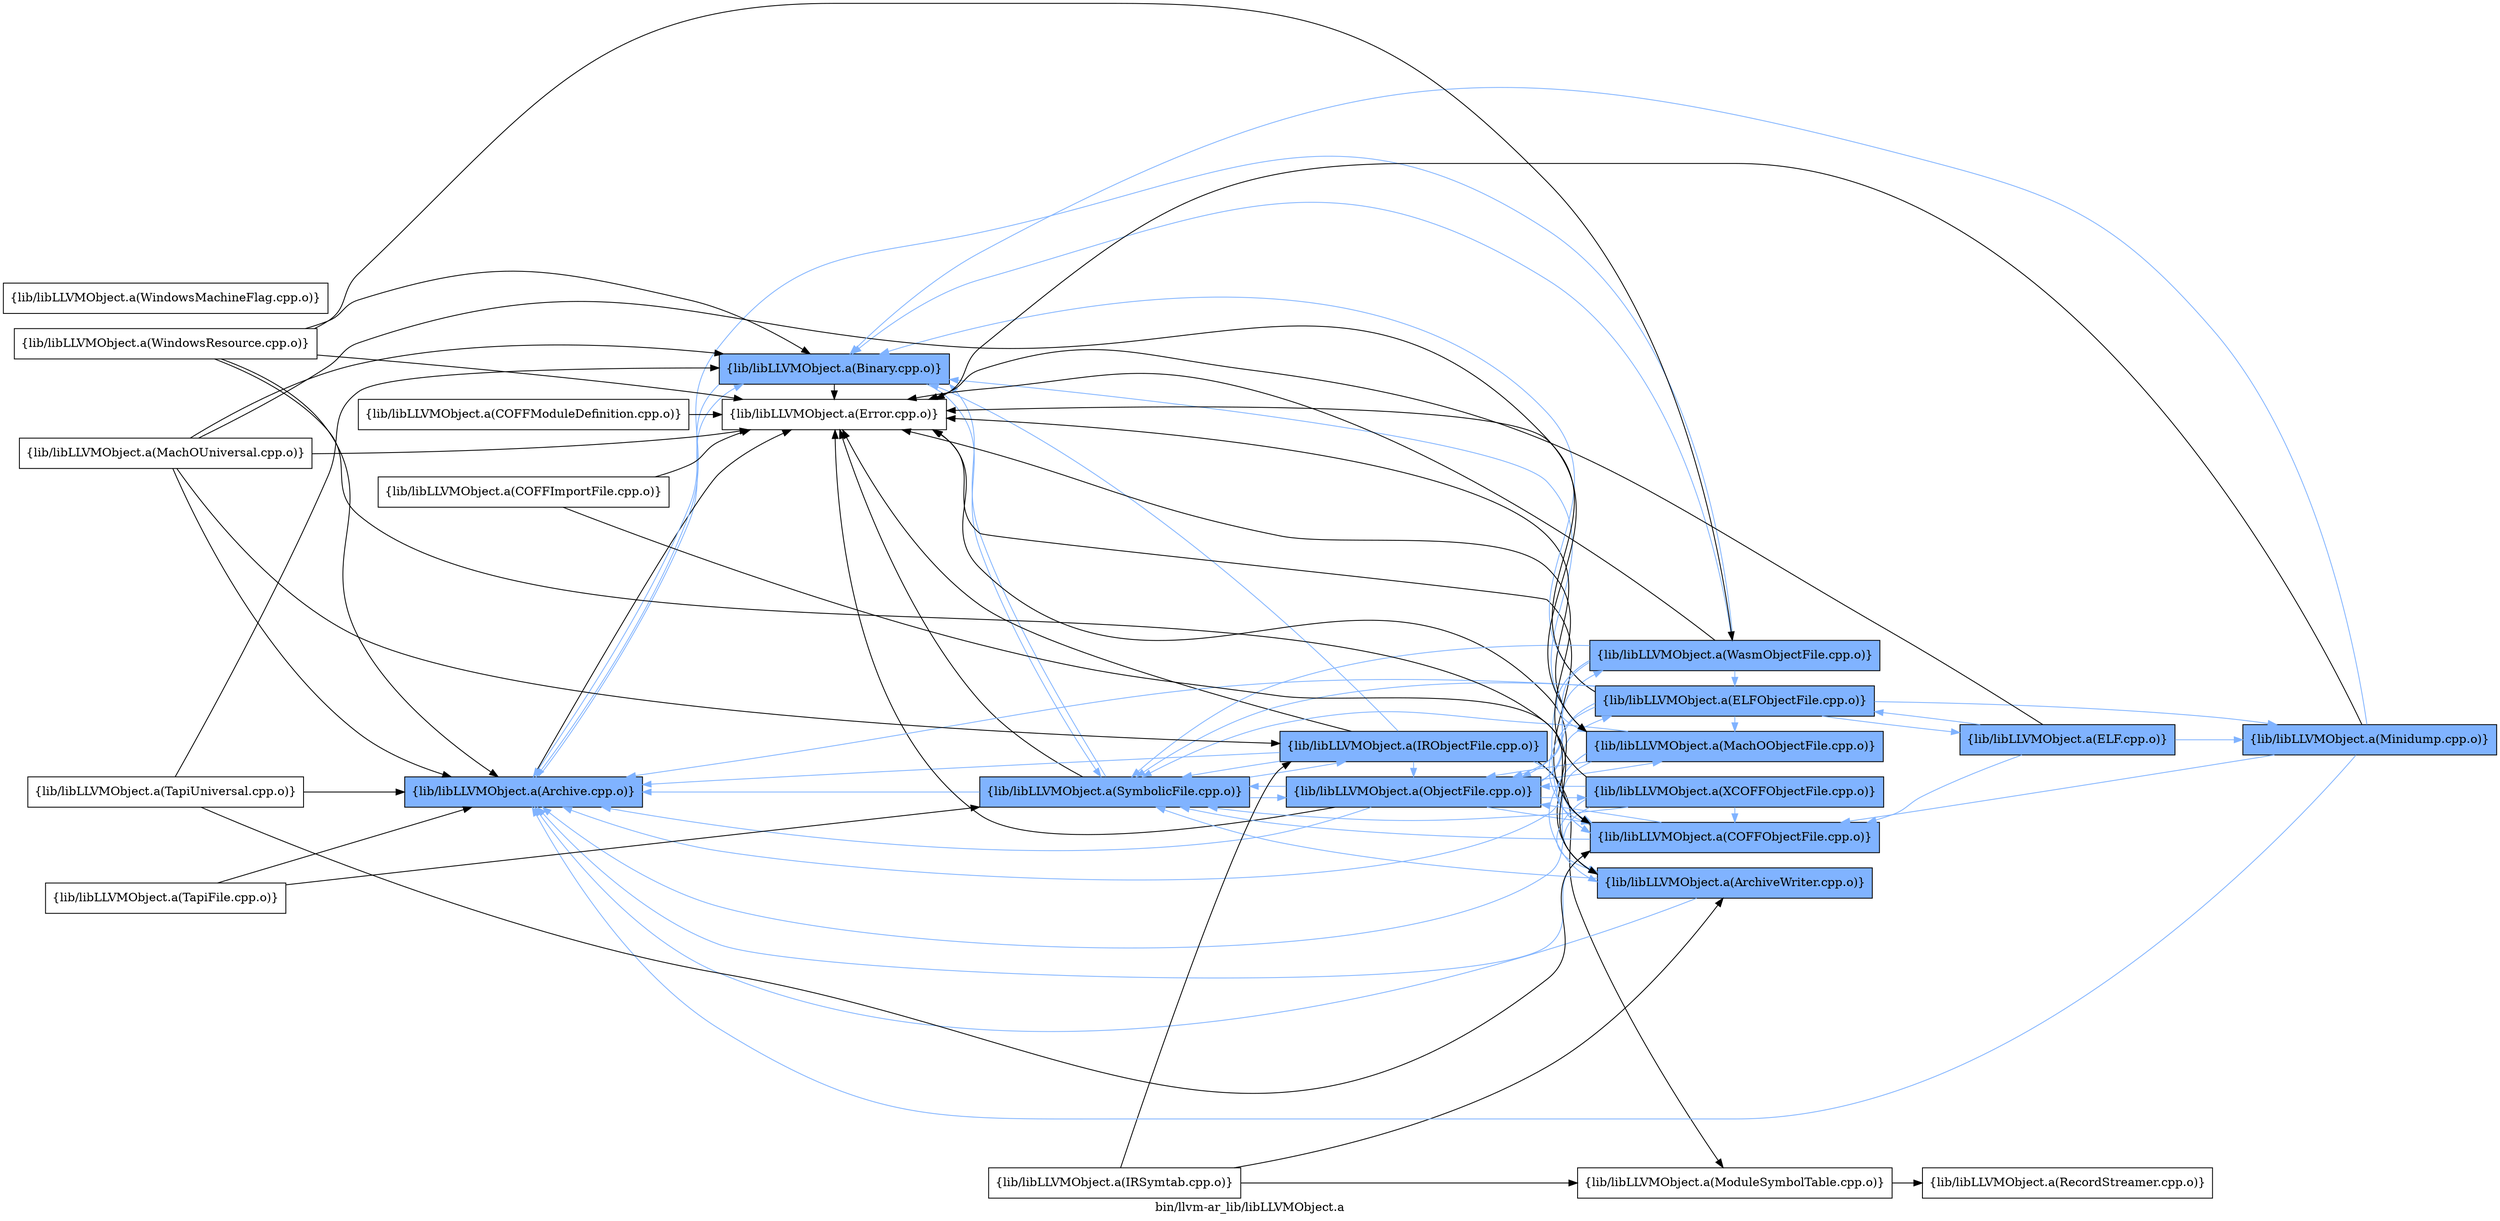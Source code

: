 digraph "bin/llvm-ar_lib/libLLVMObject.a" {
	label="bin/llvm-ar_lib/libLLVMObject.a";
	rankdir=LR;
	{ rank=same; Node0x556ad8efce68;  }
	{ rank=same; Node0x556ad8efe628; Node0x556ad8f01878;  }
	{ rank=same; Node0x556ad8f02b88;  }
	{ rank=same; Node0x556ad8f015a8; Node0x556ad8f05ab8;  }
	{ rank=same; Node0x556ad8efead8; Node0x556ad8effbb8; Node0x556ad8f04fc8; Node0x556ad8f04b18; Node0x556ad8f06828; Node0x556ad8f03d58; Node0x556ad8efd188;  }

	Node0x556ad8efce68 [shape=record,shape=box,group=1,style=filled,fillcolor="0.600000 0.5 1",label="{lib/libLLVMObject.a(Archive.cpp.o)}"];
	Node0x556ad8efce68 -> Node0x556ad8efe628[color="0.600000 0.5 1"];
	Node0x556ad8efce68 -> Node0x556ad8f01878;
	Node0x556ad8efead8 [shape=record,shape=box,group=1,style=filled,fillcolor="0.600000 0.5 1",label="{lib/libLLVMObject.a(ArchiveWriter.cpp.o)}"];
	Node0x556ad8efead8 -> Node0x556ad8efce68[color="0.600000 0.5 1"];
	Node0x556ad8efead8 -> Node0x556ad8f01878;
	Node0x556ad8efead8 -> Node0x556ad8f02b88[color="0.600000 0.5 1"];
	Node0x556ad8efe628 [shape=record,shape=box,group=1,style=filled,fillcolor="0.600000 0.5 1",label="{lib/libLLVMObject.a(Binary.cpp.o)}"];
	Node0x556ad8efe628 -> Node0x556ad8efce68[color="0.600000 0.5 1"];
	Node0x556ad8efe628 -> Node0x556ad8f01878;
	Node0x556ad8efe628 -> Node0x556ad8f02b88[color="0.600000 0.5 1"];
	Node0x556ad8f015a8 [shape=record,shape=box,group=1,style=filled,fillcolor="0.600000 0.5 1",label="{lib/libLLVMObject.a(IRObjectFile.cpp.o)}"];
	Node0x556ad8f015a8 -> Node0x556ad8efce68[color="0.600000 0.5 1"];
	Node0x556ad8f015a8 -> Node0x556ad8efead8[color="0.600000 0.5 1"];
	Node0x556ad8f015a8 -> Node0x556ad8efe628[color="0.600000 0.5 1"];
	Node0x556ad8f015a8 -> Node0x556ad8effbb8[color="0.600000 0.5 1"];
	Node0x556ad8f015a8 -> Node0x556ad8f01878;
	Node0x556ad8f015a8 -> Node0x556ad8f04fc8;
	Node0x556ad8f015a8 -> Node0x556ad8f05ab8[color="0.600000 0.5 1"];
	Node0x556ad8f015a8 -> Node0x556ad8f02b88[color="0.600000 0.5 1"];
	Node0x556ad8f05ab8 [shape=record,shape=box,group=1,style=filled,fillcolor="0.600000 0.5 1",label="{lib/libLLVMObject.a(ObjectFile.cpp.o)}"];
	Node0x556ad8f05ab8 -> Node0x556ad8efce68[color="0.600000 0.5 1"];
	Node0x556ad8f05ab8 -> Node0x556ad8effbb8[color="0.600000 0.5 1"];
	Node0x556ad8f05ab8 -> Node0x556ad8f01878;
	Node0x556ad8f05ab8 -> Node0x556ad8f04b18[color="0.600000 0.5 1"];
	Node0x556ad8f05ab8 -> Node0x556ad8f06828[color="0.600000 0.5 1"];
	Node0x556ad8f05ab8 -> Node0x556ad8f02b88[color="0.600000 0.5 1"];
	Node0x556ad8f05ab8 -> Node0x556ad8f03d58[color="0.600000 0.5 1"];
	Node0x556ad8f05ab8 -> Node0x556ad8efd188[color="0.600000 0.5 1"];
	Node0x556ad8f02b88 [shape=record,shape=box,group=1,style=filled,fillcolor="0.600000 0.5 1",label="{lib/libLLVMObject.a(SymbolicFile.cpp.o)}"];
	Node0x556ad8f02b88 -> Node0x556ad8efce68[color="0.600000 0.5 1"];
	Node0x556ad8f02b88 -> Node0x556ad8efe628[color="0.600000 0.5 1"];
	Node0x556ad8f02b88 -> Node0x556ad8f01878;
	Node0x556ad8f02b88 -> Node0x556ad8f015a8[color="0.600000 0.5 1"];
	Node0x556ad8f02b88 -> Node0x556ad8f05ab8[color="0.600000 0.5 1"];
	Node0x556ad8efe3f8 [shape=record,shape=box,group=0,label="{lib/libLLVMObject.a(COFFImportFile.cpp.o)}"];
	Node0x556ad8efe3f8 -> Node0x556ad8efead8;
	Node0x556ad8efe3f8 -> Node0x556ad8f01878;
	Node0x556ad8effe38 [shape=record,shape=box,group=0,label="{lib/libLLVMObject.a(COFFModuleDefinition.cpp.o)}"];
	Node0x556ad8effe38 -> Node0x556ad8f01878;
	Node0x556ad8effbb8 [shape=record,shape=box,group=1,style=filled,fillcolor="0.600000 0.5 1",label="{lib/libLLVMObject.a(COFFObjectFile.cpp.o)}"];
	Node0x556ad8effbb8 -> Node0x556ad8efce68[color="0.600000 0.5 1"];
	Node0x556ad8effbb8 -> Node0x556ad8f01878;
	Node0x556ad8effbb8 -> Node0x556ad8f05ab8[color="0.600000 0.5 1"];
	Node0x556ad8effbb8 -> Node0x556ad8f02b88[color="0.600000 0.5 1"];
	Node0x556ad8f05ce8 [shape=record,shape=box,group=0,label="{lib/libLLVMObject.a(WindowsMachineFlag.cpp.o)}"];
	Node0x556ad8f01878 [shape=record,shape=box,group=0,label="{lib/libLLVMObject.a(Error.cpp.o)}"];
	Node0x556ad8f04fc8 [shape=record,shape=box,group=0,label="{lib/libLLVMObject.a(ModuleSymbolTable.cpp.o)}"];
	Node0x556ad8f04fc8 -> Node0x556ad8f01e18;
	Node0x556ad8f009c8 [shape=record,shape=box,group=0,label="{lib/libLLVMObject.a(IRSymtab.cpp.o)}"];
	Node0x556ad8f009c8 -> Node0x556ad8efead8;
	Node0x556ad8f009c8 -> Node0x556ad8f015a8;
	Node0x556ad8f009c8 -> Node0x556ad8f04fc8;
	Node0x556ad8f02818 [shape=record,shape=box,group=0,label="{lib/libLLVMObject.a(MachOUniversal.cpp.o)}"];
	Node0x556ad8f02818 -> Node0x556ad8efce68;
	Node0x556ad8f02818 -> Node0x556ad8efe628;
	Node0x556ad8f02818 -> Node0x556ad8f01878;
	Node0x556ad8f02818 -> Node0x556ad8f015a8;
	Node0x556ad8f02818 -> Node0x556ad8f04b18;
	Node0x556ad8f04b18 [shape=record,shape=box,group=1,style=filled,fillcolor="0.600000 0.5 1",label="{lib/libLLVMObject.a(MachOObjectFile.cpp.o)}"];
	Node0x556ad8f04b18 -> Node0x556ad8efce68[color="0.600000 0.5 1"];
	Node0x556ad8f04b18 -> Node0x556ad8efead8[color="0.600000 0.5 1"];
	Node0x556ad8f04b18 -> Node0x556ad8efe628[color="0.600000 0.5 1"];
	Node0x556ad8f04b18 -> Node0x556ad8effbb8[color="0.600000 0.5 1"];
	Node0x556ad8f04b18 -> Node0x556ad8f01878;
	Node0x556ad8f04b18 -> Node0x556ad8f05ab8[color="0.600000 0.5 1"];
	Node0x556ad8f04b18 -> Node0x556ad8f02b88[color="0.600000 0.5 1"];
	Node0x556ad8f056f8 [shape=record,shape=box,group=1,style=filled,fillcolor="0.600000 0.5 1",label="{lib/libLLVMObject.a(Minidump.cpp.o)}"];
	Node0x556ad8f056f8 -> Node0x556ad8efce68[color="0.600000 0.5 1"];
	Node0x556ad8f056f8 -> Node0x556ad8efe628[color="0.600000 0.5 1"];
	Node0x556ad8f056f8 -> Node0x556ad8effbb8[color="0.600000 0.5 1"];
	Node0x556ad8f056f8 -> Node0x556ad8f01878;
	Node0x556ad8f01e18 [shape=record,shape=box,group=0,label="{lib/libLLVMObject.a(RecordStreamer.cpp.o)}"];
	Node0x556ad8f06828 [shape=record,shape=box,group=1,style=filled,fillcolor="0.600000 0.5 1",label="{lib/libLLVMObject.a(ELFObjectFile.cpp.o)}"];
	Node0x556ad8f06828 -> Node0x556ad8efce68[color="0.600000 0.5 1"];
	Node0x556ad8f06828 -> Node0x556ad8efe628[color="0.600000 0.5 1"];
	Node0x556ad8f06828 -> Node0x556ad8effbb8[color="0.600000 0.5 1"];
	Node0x556ad8f06828 -> Node0x556ad8f01878;
	Node0x556ad8f06828 -> Node0x556ad8f04b18[color="0.600000 0.5 1"];
	Node0x556ad8f06828 -> Node0x556ad8f056f8[color="0.600000 0.5 1"];
	Node0x556ad8f06828 -> Node0x556ad8f05ab8[color="0.600000 0.5 1"];
	Node0x556ad8f06828 -> Node0x556ad8f024f8[color="0.600000 0.5 1"];
	Node0x556ad8f06828 -> Node0x556ad8f02b88[color="0.600000 0.5 1"];
	Node0x556ad8f03d58 [shape=record,shape=box,group=1,style=filled,fillcolor="0.600000 0.5 1",label="{lib/libLLVMObject.a(WasmObjectFile.cpp.o)}"];
	Node0x556ad8f03d58 -> Node0x556ad8efce68[color="0.600000 0.5 1"];
	Node0x556ad8f03d58 -> Node0x556ad8efe628[color="0.600000 0.5 1"];
	Node0x556ad8f03d58 -> Node0x556ad8effbb8[color="0.600000 0.5 1"];
	Node0x556ad8f03d58 -> Node0x556ad8f01878;
	Node0x556ad8f03d58 -> Node0x556ad8f04b18[color="0.600000 0.5 1"];
	Node0x556ad8f03d58 -> Node0x556ad8f05ab8[color="0.600000 0.5 1"];
	Node0x556ad8f03d58 -> Node0x556ad8f06828[color="0.600000 0.5 1"];
	Node0x556ad8f03d58 -> Node0x556ad8f02b88[color="0.600000 0.5 1"];
	Node0x556ad8efd188 [shape=record,shape=box,group=1,style=filled,fillcolor="0.600000 0.5 1",label="{lib/libLLVMObject.a(XCOFFObjectFile.cpp.o)}"];
	Node0x556ad8efd188 -> Node0x556ad8efce68[color="0.600000 0.5 1"];
	Node0x556ad8efd188 -> Node0x556ad8efead8[color="0.600000 0.5 1"];
	Node0x556ad8efd188 -> Node0x556ad8effbb8[color="0.600000 0.5 1"];
	Node0x556ad8efd188 -> Node0x556ad8f01878;
	Node0x556ad8efd188 -> Node0x556ad8f05ab8[color="0.600000 0.5 1"];
	Node0x556ad8efd188 -> Node0x556ad8f02b88[color="0.600000 0.5 1"];
	Node0x556ad8f024f8 [shape=record,shape=box,group=1,style=filled,fillcolor="0.600000 0.5 1",label="{lib/libLLVMObject.a(ELF.cpp.o)}"];
	Node0x556ad8f024f8 -> Node0x556ad8effbb8[color="0.600000 0.5 1"];
	Node0x556ad8f024f8 -> Node0x556ad8f01878;
	Node0x556ad8f024f8 -> Node0x556ad8f056f8[color="0.600000 0.5 1"];
	Node0x556ad8f024f8 -> Node0x556ad8f06828[color="0.600000 0.5 1"];
	Node0x556ad8f03768 [shape=record,shape=box,group=0,label="{lib/libLLVMObject.a(TapiUniversal.cpp.o)}"];
	Node0x556ad8f03768 -> Node0x556ad8efce68;
	Node0x556ad8f03768 -> Node0x556ad8efe628;
	Node0x556ad8f03768 -> Node0x556ad8effbb8;
	Node0x556ad8f030d8 [shape=record,shape=box,group=0,label="{lib/libLLVMObject.a(TapiFile.cpp.o)}"];
	Node0x556ad8f030d8 -> Node0x556ad8efce68;
	Node0x556ad8f030d8 -> Node0x556ad8f02b88;
	Node0x556ad8efd8b8 [shape=record,shape=box,group=0,label="{lib/libLLVMObject.a(WindowsResource.cpp.o)}"];
	Node0x556ad8efd8b8 -> Node0x556ad8efce68;
	Node0x556ad8efd8b8 -> Node0x556ad8efe628;
	Node0x556ad8efd8b8 -> Node0x556ad8effbb8;
	Node0x556ad8efd8b8 -> Node0x556ad8f01878;
	Node0x556ad8efd8b8 -> Node0x556ad8f03d58;
}

